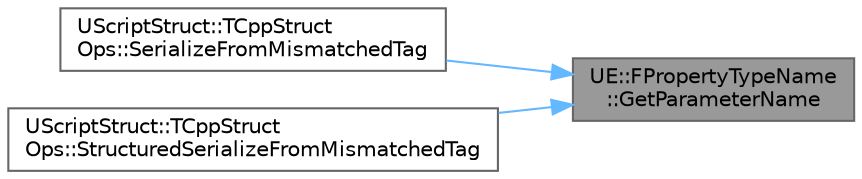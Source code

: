 digraph "UE::FPropertyTypeName::GetParameterName"
{
 // INTERACTIVE_SVG=YES
 // LATEX_PDF_SIZE
  bgcolor="transparent";
  edge [fontname=Helvetica,fontsize=10,labelfontname=Helvetica,labelfontsize=10];
  node [fontname=Helvetica,fontsize=10,shape=box,height=0.2,width=0.4];
  rankdir="RL";
  Node1 [id="Node000001",label="UE::FPropertyTypeName\l::GetParameterName",height=0.2,width=0.4,color="gray40", fillcolor="grey60", style="filled", fontcolor="black",tooltip="Returns the indexed parameter type name under the root of this property type name."];
  Node1 -> Node2 [id="edge1_Node000001_Node000002",dir="back",color="steelblue1",style="solid",tooltip=" "];
  Node2 [id="Node000002",label="UScriptStruct::TCppStruct\lOps::SerializeFromMismatchedTag",height=0.2,width=0.4,color="grey40", fillcolor="white", style="filled",URL="$d0/dca/structUScriptStruct_1_1TCppStructOps.html#a2dac9b370affe21c7075d3bc5fa6a918",tooltip="Serialize this structure, from some other tag."];
  Node1 -> Node3 [id="edge2_Node000001_Node000003",dir="back",color="steelblue1",style="solid",tooltip=" "];
  Node3 [id="Node000003",label="UScriptStruct::TCppStruct\lOps::StructuredSerializeFromMismatchedTag",height=0.2,width=0.4,color="grey40", fillcolor="white", style="filled",URL="$d0/dca/structUScriptStruct_1_1TCppStructOps.html#a7ef2aca65627913838a9b1b7f4a5912f",tooltip=" "];
}
